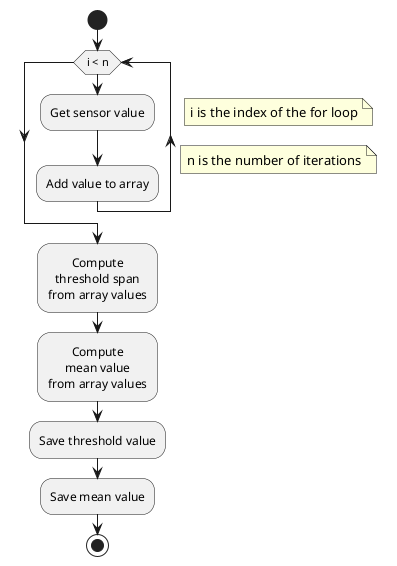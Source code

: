 @startuml Cuvette Sensor Calibration
<style>
element{ HorizontalAlignment:center; }
</style>
start
while (i < n)
    floating note right: i is the index of the for loop
    floating note right: n is the number of iterations
    :Get sensor value;
    :Add value to array;
endwhile
:Compute\nthreshold span\nfrom array values;
:Compute\nmean value\nfrom array values;
:Save threshold value;
:Save mean value;
stop
@enduml